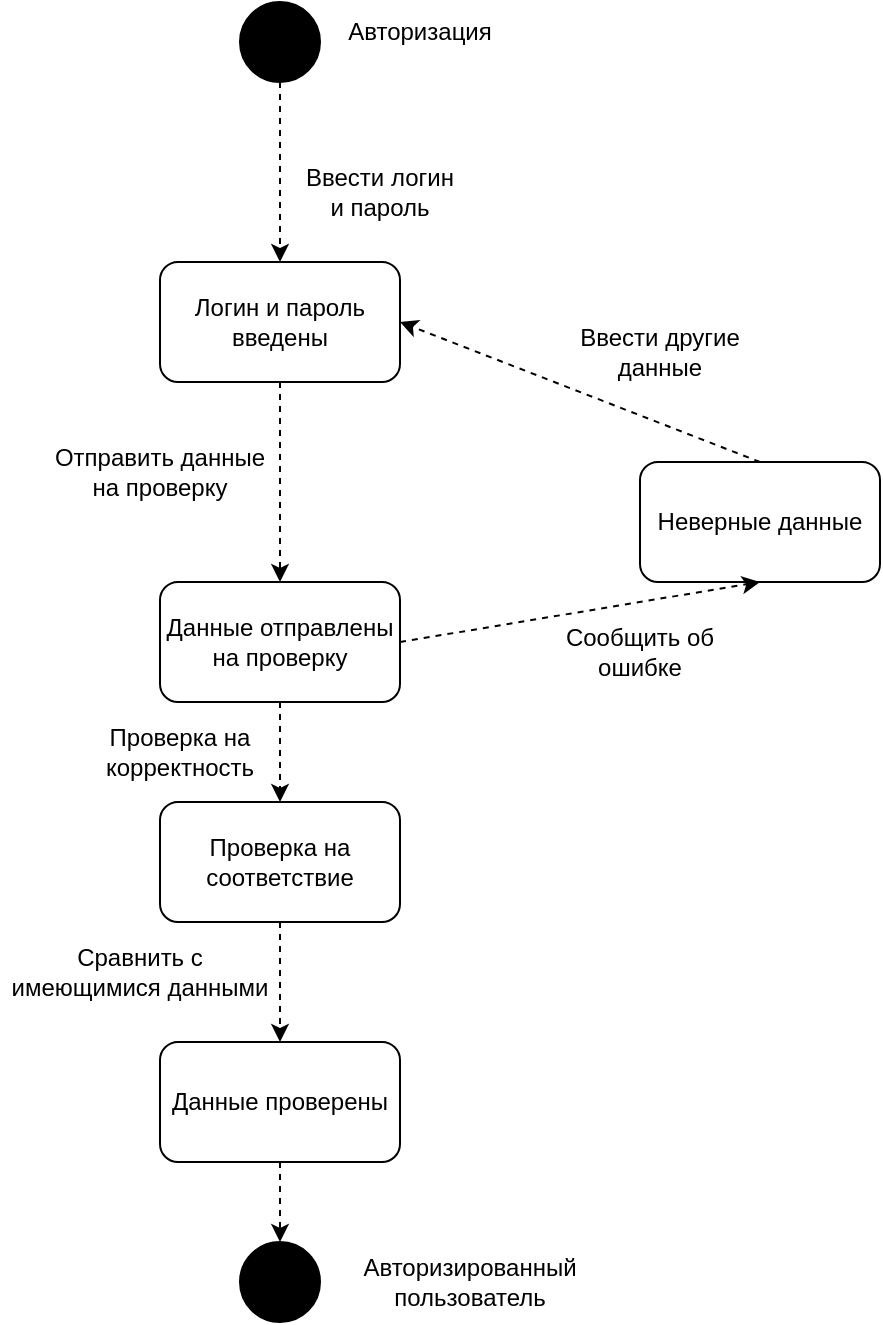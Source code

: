 <mxfile version="15.7.3" type="device"><diagram id="xvmfEMYSrU0HAFcAWlAy" name="Страница 1"><mxGraphModel dx="977" dy="616" grid="1" gridSize="10" guides="1" tooltips="1" connect="1" arrows="1" fold="1" page="1" pageScale="1" pageWidth="1169" pageHeight="827" math="0" shadow="0"><root><mxCell id="0"/><mxCell id="1" parent="0"/><mxCell id="XhQkdviPwB74icg4qC0Z-4" style="edgeStyle=orthogonalEdgeStyle;rounded=0;orthogonalLoop=1;jettySize=auto;html=1;dashed=1;" edge="1" parent="1" source="XhQkdviPwB74icg4qC0Z-1" target="XhQkdviPwB74icg4qC0Z-2"><mxGeometry relative="1" as="geometry"/></mxCell><mxCell id="XhQkdviPwB74icg4qC0Z-1" value="" style="ellipse;shape=doubleEllipse;whiteSpace=wrap;html=1;aspect=fixed;fillColor=#000000;" vertex="1" parent="1"><mxGeometry x="470" y="50" width="40" height="40" as="geometry"/></mxCell><mxCell id="XhQkdviPwB74icg4qC0Z-9" style="edgeStyle=orthogonalEdgeStyle;rounded=0;orthogonalLoop=1;jettySize=auto;html=1;dashed=1;" edge="1" parent="1" source="XhQkdviPwB74icg4qC0Z-2" target="XhQkdviPwB74icg4qC0Z-8"><mxGeometry relative="1" as="geometry"/></mxCell><mxCell id="XhQkdviPwB74icg4qC0Z-2" value="Логин и пароль введены" style="rounded=1;whiteSpace=wrap;html=1;fillColor=#FFFFFF;" vertex="1" parent="1"><mxGeometry x="430" y="180" width="120" height="60" as="geometry"/></mxCell><mxCell id="XhQkdviPwB74icg4qC0Z-3" value="Неверные данные" style="rounded=1;whiteSpace=wrap;html=1;fillColor=#FFFFFF;" vertex="1" parent="1"><mxGeometry x="670" y="280" width="120" height="60" as="geometry"/></mxCell><mxCell id="XhQkdviPwB74icg4qC0Z-5" value="Ввести логин и пароль" style="text;html=1;strokeColor=none;fillColor=none;align=center;verticalAlign=middle;whiteSpace=wrap;rounded=0;" vertex="1" parent="1"><mxGeometry x="500" y="130" width="80" height="30" as="geometry"/></mxCell><mxCell id="XhQkdviPwB74icg4qC0Z-6" value="" style="endArrow=classic;html=1;rounded=0;dashed=1;entryX=1;entryY=0.5;entryDx=0;entryDy=0;exitX=0.5;exitY=0;exitDx=0;exitDy=0;" edge="1" parent="1" source="XhQkdviPwB74icg4qC0Z-3" target="XhQkdviPwB74icg4qC0Z-2"><mxGeometry width="50" height="50" relative="1" as="geometry"><mxPoint x="470" y="330" as="sourcePoint"/><mxPoint x="520" y="280" as="targetPoint"/></mxGeometry></mxCell><mxCell id="XhQkdviPwB74icg4qC0Z-7" value="Ввести другие данные" style="text;html=1;strokeColor=none;fillColor=none;align=center;verticalAlign=middle;whiteSpace=wrap;rounded=0;" vertex="1" parent="1"><mxGeometry x="620" y="210" width="120" height="30" as="geometry"/></mxCell><mxCell id="XhQkdviPwB74icg4qC0Z-16" style="edgeStyle=orthogonalEdgeStyle;rounded=0;orthogonalLoop=1;jettySize=auto;html=1;dashed=1;" edge="1" parent="1" source="XhQkdviPwB74icg4qC0Z-8" target="XhQkdviPwB74icg4qC0Z-15"><mxGeometry relative="1" as="geometry"/></mxCell><mxCell id="XhQkdviPwB74icg4qC0Z-8" value="Данные отправлены на проверку" style="rounded=1;whiteSpace=wrap;html=1;fillColor=#FFFFFF;" vertex="1" parent="1"><mxGeometry x="430" y="340" width="120" height="60" as="geometry"/></mxCell><mxCell id="XhQkdviPwB74icg4qC0Z-10" value="" style="endArrow=classic;html=1;rounded=0;dashed=1;entryX=0.5;entryY=1;entryDx=0;entryDy=0;exitX=1;exitY=0.5;exitDx=0;exitDy=0;" edge="1" parent="1" source="XhQkdviPwB74icg4qC0Z-8" target="XhQkdviPwB74icg4qC0Z-3"><mxGeometry width="50" height="50" relative="1" as="geometry"><mxPoint x="470" y="330" as="sourcePoint"/><mxPoint x="520" y="280" as="targetPoint"/></mxGeometry></mxCell><mxCell id="XhQkdviPwB74icg4qC0Z-19" style="edgeStyle=orthogonalEdgeStyle;rounded=0;orthogonalLoop=1;jettySize=auto;html=1;dashed=1;" edge="1" parent="1" source="XhQkdviPwB74icg4qC0Z-11" target="XhQkdviPwB74icg4qC0Z-18"><mxGeometry relative="1" as="geometry"/></mxCell><mxCell id="XhQkdviPwB74icg4qC0Z-11" value="Данные проверены" style="rounded=1;whiteSpace=wrap;html=1;fillColor=#FFFFFF;" vertex="1" parent="1"><mxGeometry x="430" y="570" width="120" height="60" as="geometry"/></mxCell><mxCell id="XhQkdviPwB74icg4qC0Z-17" style="edgeStyle=orthogonalEdgeStyle;rounded=0;orthogonalLoop=1;jettySize=auto;html=1;entryX=0.5;entryY=0;entryDx=0;entryDy=0;dashed=1;" edge="1" parent="1" source="XhQkdviPwB74icg4qC0Z-15" target="XhQkdviPwB74icg4qC0Z-11"><mxGeometry relative="1" as="geometry"/></mxCell><mxCell id="XhQkdviPwB74icg4qC0Z-15" value="Проверка на соответствие" style="rounded=1;whiteSpace=wrap;html=1;fillColor=#FFFFFF;" vertex="1" parent="1"><mxGeometry x="430" y="450" width="120" height="60" as="geometry"/></mxCell><mxCell id="XhQkdviPwB74icg4qC0Z-18" value="" style="ellipse;shape=doubleEllipse;whiteSpace=wrap;html=1;aspect=fixed;fillColor=#000000;" vertex="1" parent="1"><mxGeometry x="470" y="670" width="40" height="40" as="geometry"/></mxCell><mxCell id="XhQkdviPwB74icg4qC0Z-20" value="Отправить данные на проверку" style="text;html=1;strokeColor=none;fillColor=none;align=center;verticalAlign=middle;whiteSpace=wrap;rounded=0;" vertex="1" parent="1"><mxGeometry x="370" y="270" width="120" height="30" as="geometry"/></mxCell><mxCell id="XhQkdviPwB74icg4qC0Z-21" value="Сообщить об ошибке" style="text;html=1;strokeColor=none;fillColor=none;align=center;verticalAlign=middle;whiteSpace=wrap;rounded=0;" vertex="1" parent="1"><mxGeometry x="610" y="360" width="120" height="30" as="geometry"/></mxCell><mxCell id="XhQkdviPwB74icg4qC0Z-22" value="Проверка на корректность" style="text;html=1;strokeColor=none;fillColor=none;align=center;verticalAlign=middle;whiteSpace=wrap;rounded=0;" vertex="1" parent="1"><mxGeometry x="380" y="410" width="120" height="30" as="geometry"/></mxCell><mxCell id="XhQkdviPwB74icg4qC0Z-23" value="Сравнить с имеющимися данными" style="text;html=1;strokeColor=none;fillColor=none;align=center;verticalAlign=middle;whiteSpace=wrap;rounded=0;" vertex="1" parent="1"><mxGeometry x="350" y="520" width="140" height="30" as="geometry"/></mxCell><mxCell id="XhQkdviPwB74icg4qC0Z-24" value="Авторизированный пользователь" style="text;html=1;strokeColor=none;fillColor=none;align=center;verticalAlign=middle;whiteSpace=wrap;rounded=0;" vertex="1" parent="1"><mxGeometry x="515" y="675" width="140" height="30" as="geometry"/></mxCell><mxCell id="XhQkdviPwB74icg4qC0Z-25" value="Авторизация" style="text;html=1;strokeColor=none;fillColor=none;align=center;verticalAlign=middle;whiteSpace=wrap;rounded=0;" vertex="1" parent="1"><mxGeometry x="520" y="50" width="80" height="30" as="geometry"/></mxCell></root></mxGraphModel></diagram></mxfile>